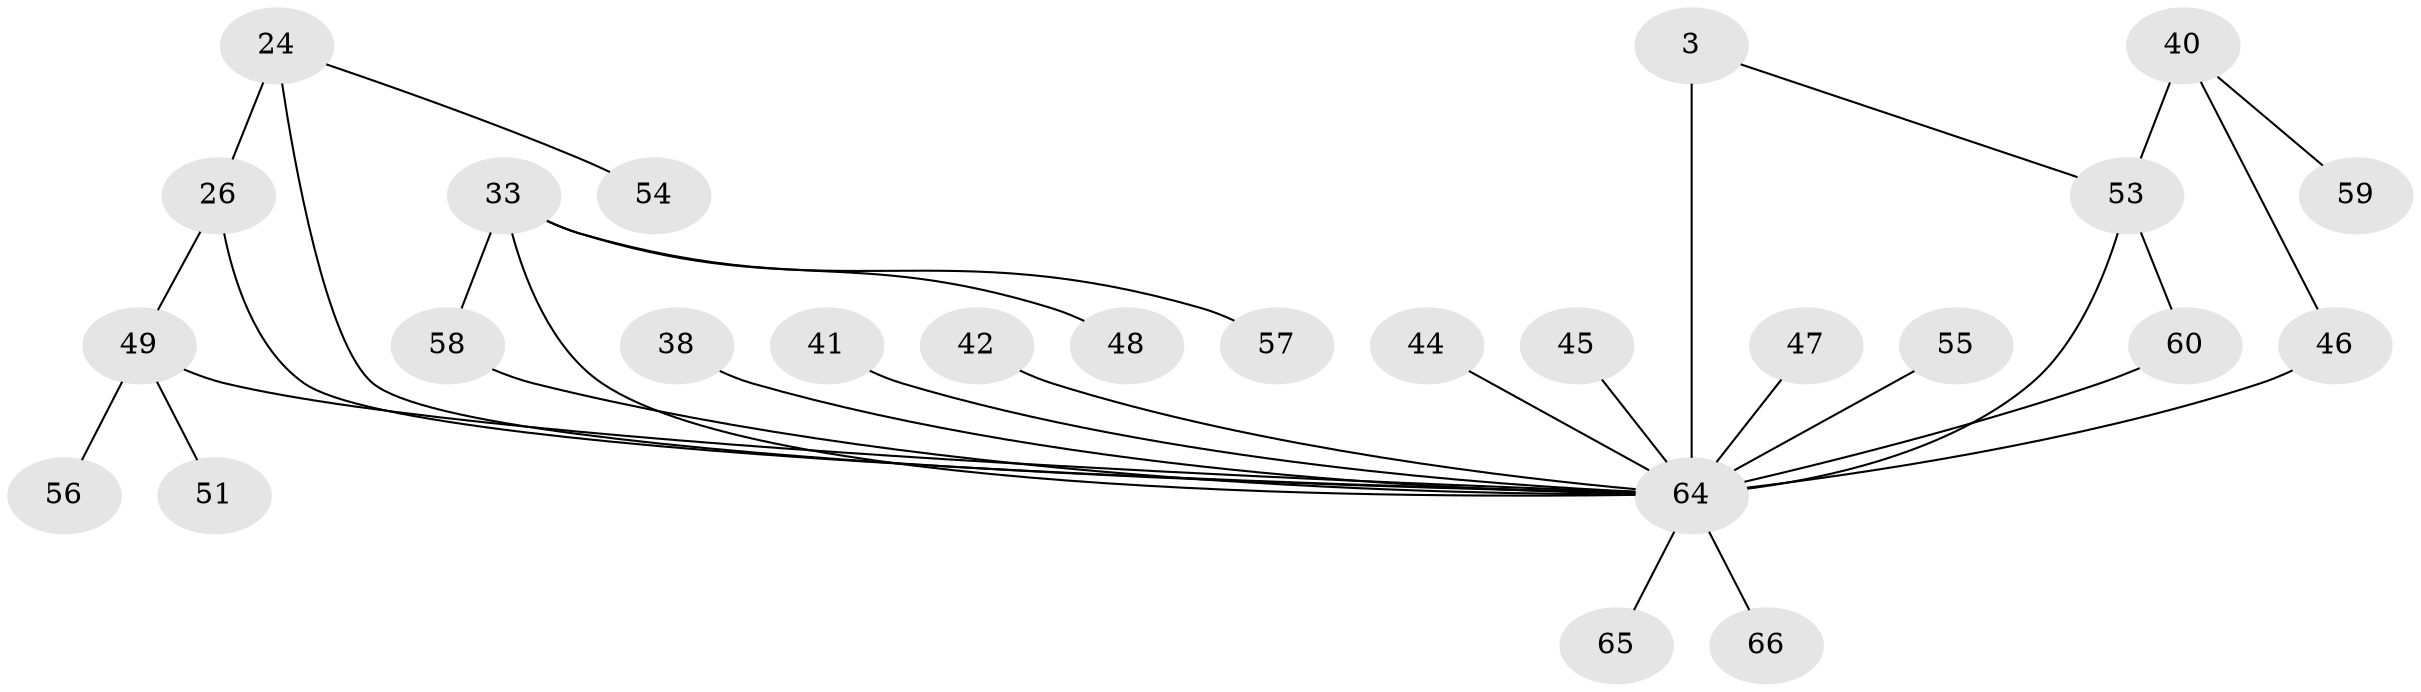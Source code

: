 // original degree distribution, {4: 0.16666666666666666, 5: 0.07575757575757576, 9: 0.015151515151515152, 3: 0.25757575757575757, 2: 0.16666666666666666, 1: 0.3181818181818182}
// Generated by graph-tools (version 1.1) at 2025/46/03/04/25 21:46:19]
// undirected, 26 vertices, 31 edges
graph export_dot {
graph [start="1"]
  node [color=gray90,style=filled];
  3;
  24 [super="+11"];
  26;
  33 [super="+23"];
  38 [super="+30"];
  40;
  41;
  42;
  44;
  45;
  46 [super="+10+34"];
  47;
  48;
  49 [super="+43+20"];
  51;
  53 [super="+6"];
  54;
  55;
  56;
  57;
  58 [super="+37"];
  59;
  60;
  64 [super="+32+35+52+39+62+28+19"];
  65 [super="+31+61+50+63"];
  66;
  3 -- 53;
  3 -- 64 [weight=8];
  24 -- 54;
  24 -- 26 [weight=2];
  24 -- 64;
  26 -- 49;
  26 -- 64 [weight=2];
  33 -- 48;
  33 -- 57;
  33 -- 58 [weight=2];
  33 -- 64;
  38 -- 64;
  40 -- 53 [weight=2];
  40 -- 59;
  40 -- 46;
  41 -- 64;
  42 -- 64;
  44 -- 64;
  45 -- 64;
  46 -- 64 [weight=3];
  47 -- 64;
  49 -- 56;
  49 -- 51;
  49 -- 64 [weight=2];
  53 -- 60;
  53 -- 64;
  55 -- 64;
  58 -- 64 [weight=2];
  60 -- 64;
  64 -- 66;
  64 -- 65;
}
